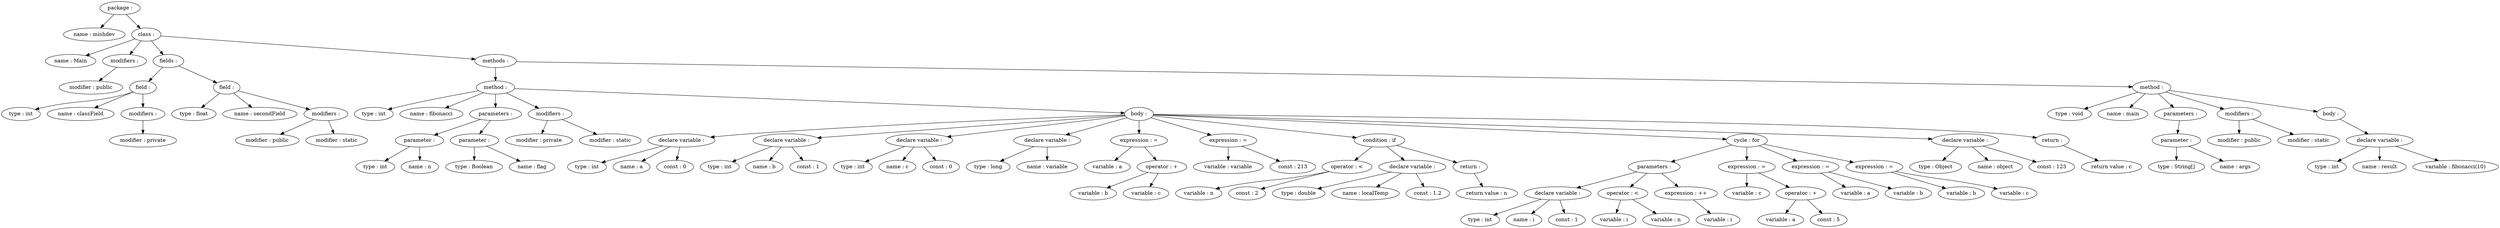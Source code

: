digraph{
1[label="name : mishdev"];
5[label="name : Main"];
4[label="modifier : public"];
3[label="modifiers :"];
11[label="type : int"];
12[label="name : classField"];
10[label="modifier : private"];
9[label="modifiers :"];
8[label="field :"];
17[label="type : float"];
18[label="name : secondField"];
15[label="modifier : public"];
16[label="modifier : static"];
14[label="modifiers :"];
13[label="field :"];
6[label="fields :"];
23[label="type : int"];
24[label="name : fibonacci"];
27[label="type : int"];
28[label="name : n"];
26[label="parameter :"];
30[label="type : Boolean"];
31[label="name : flag"];
29[label="parameter :"];
25[label="parameters :"];
21[label="modifier : private"];
22[label="modifier : static"];
20[label="modifiers :"];
35[label="type : int"];
36[label="name : a"];
37[label="const : 0"];
34[label="declare variable :"];
39[label="type : int"];
40[label="name : b"];
41[label="const : 1"];
38[label="declare variable :"];
43[label="type : int"];
44[label="name : c"];
45[label="const : 0"];
42[label="declare variable :"];
47[label="type : long"];
48[label="name : variable"];
46[label="declare variable :"];
50[label="variable : a"];
52[label="variable : b"];
53[label="variable : c"];
51[label="operator : +"];
49[label="expression : ="];
55[label="variable : variable"];
56[label="const : 213"];
54[label="expression : ="];
60[label="variable : n"];
61[label="const : 2"];
59[label="operator : <"];
63[label="type : double"];
64[label="name : localTemp"];
65[label="const : 1.2"];
62[label="declare variable :"];
67[label="return value : n"];
66[label="return :"];
58[label="condition : if"];
72[label="type : int"];
73[label="name : i"];
74[label="const : 1"];
71[label="declare variable :"];
76[label="variable : i"];
77[label="variable : n"];
75[label="operator : <"];
79[label="variable : i"];
78[label="expression : ++"];
70[label="parameters :"];
81[label="variable : c"];
83[label="variable : a"];
84[label="const : 5"];
82[label="operator : +"];
80[label="expression : ="];
86[label="variable : a"];
87[label="variable : b"];
85[label="expression : ="];
89[label="variable : b"];
90[label="variable : c"];
88[label="expression : ="];
69[label="cycle : for"];
92[label="type : Object"];
93[label="name : object"];
94[label="const : 123"];
91[label="declare variable :"];
96[label="return value : c"];
95[label="return :"];
33[label="body :"];
19[label="method :"];
101[label="type : void"];
102[label="name : main"];
105[label="type : String[]"];
106[label="name : args"];
104[label="parameter :"];
103[label="parameters :"];
99[label="modifier : public"];
100[label="modifier : static"];
98[label="modifiers :"];
110[label="type : int"];
111[label="name : result"];
112[label="variable : fibonacci(10)"];
109[label="declare variable :"];
108[label="body :"];
97[label="method :"];
7[label="methods :"];
2[label="class :"];
0[label="package :"];
0 -> 1
0 -> 2
2 -> 5
2 -> 3
3 -> 4
2 -> 6
6 -> 8
8 -> 11
8 -> 12
8 -> 9
9 -> 10
6 -> 13
13 -> 17
13 -> 18
13 -> 14
14 -> 15
14 -> 16
2 -> 7
7 -> 19
19 -> 23
19 -> 24
19 -> 25
25 -> 26
26 -> 27
26 -> 28
25 -> 29
29 -> 30
29 -> 31
19 -> 20
20 -> 21
20 -> 22
19 -> 33
33 -> 34
34 -> 35
34 -> 36
34 -> 37
33 -> 38
38 -> 39
38 -> 40
38 -> 41
33 -> 42
42 -> 43
42 -> 44
42 -> 45
33 -> 46
46 -> 47
46 -> 48
33 -> 49
49 -> 50
49 -> 51
51 -> 52
51 -> 53
33 -> 54
54 -> 55
54 -> 56
33 -> 58
58 -> 59
59 -> 60
59 -> 61
58 -> 62
62 -> 63
62 -> 64
62 -> 65
58 -> 66
66 -> 67
33 -> 69
69 -> 70
70 -> 71
71 -> 72
71 -> 73
71 -> 74
70 -> 75
75 -> 76
75 -> 77
70 -> 78
78 -> 79
69 -> 80
80 -> 81
80 -> 82
82 -> 83
82 -> 84
69 -> 85
85 -> 86
85 -> 87
69 -> 88
88 -> 89
88 -> 90
33 -> 91
91 -> 92
91 -> 93
91 -> 94
33 -> 95
95 -> 96
7 -> 97
97 -> 101
97 -> 102
97 -> 103
103 -> 104
104 -> 105
104 -> 106
97 -> 98
98 -> 99
98 -> 100
97 -> 108
108 -> 109
109 -> 110
109 -> 111
109 -> 112

}